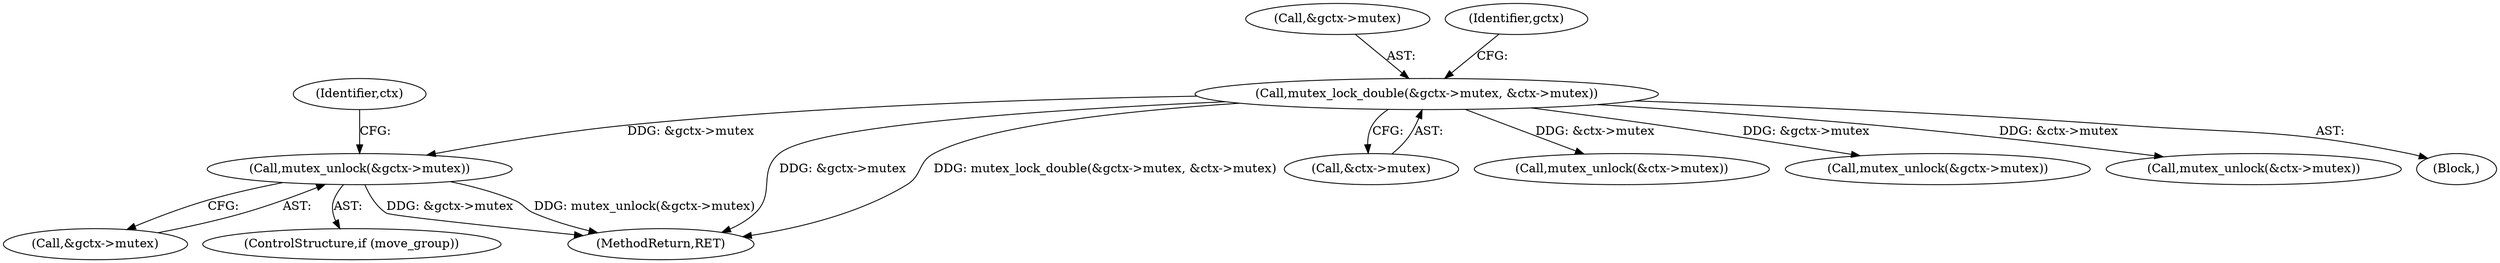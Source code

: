 digraph "0_linux_321027c1fe77f892f4ea07846aeae08cefbbb290@API" {
"1000795" [label="(Call,mutex_unlock(&gctx->mutex))"];
"1000621" [label="(Call,mutex_lock_double(&gctx->mutex, &ctx->mutex))"];
"1000621" [label="(Call,mutex_lock_double(&gctx->mutex, &ctx->mutex))"];
"1000626" [label="(Call,&ctx->mutex)"];
"1000795" [label="(Call,mutex_unlock(&gctx->mutex))"];
"1000622" [label="(Call,&gctx->mutex)"];
"1000748" [label="(Call,mutex_unlock(&ctx->mutex))"];
"1000796" [label="(Call,&gctx->mutex)"];
"1000793" [label="(ControlStructure,if (move_group))"];
"1000633" [label="(Identifier,gctx)"];
"1000743" [label="(Call,mutex_unlock(&gctx->mutex))"];
"1000800" [label="(Call,mutex_unlock(&ctx->mutex))"];
"1000803" [label="(Identifier,ctx)"];
"1000843" [label="(MethodReturn,RET)"];
"1000615" [label="(Block,)"];
"1000795" -> "1000793"  [label="AST: "];
"1000795" -> "1000796"  [label="CFG: "];
"1000796" -> "1000795"  [label="AST: "];
"1000803" -> "1000795"  [label="CFG: "];
"1000795" -> "1000843"  [label="DDG: &gctx->mutex"];
"1000795" -> "1000843"  [label="DDG: mutex_unlock(&gctx->mutex)"];
"1000621" -> "1000795"  [label="DDG: &gctx->mutex"];
"1000621" -> "1000615"  [label="AST: "];
"1000621" -> "1000626"  [label="CFG: "];
"1000622" -> "1000621"  [label="AST: "];
"1000626" -> "1000621"  [label="AST: "];
"1000633" -> "1000621"  [label="CFG: "];
"1000621" -> "1000843"  [label="DDG: &gctx->mutex"];
"1000621" -> "1000843"  [label="DDG: mutex_lock_double(&gctx->mutex, &ctx->mutex)"];
"1000621" -> "1000743"  [label="DDG: &gctx->mutex"];
"1000621" -> "1000748"  [label="DDG: &ctx->mutex"];
"1000621" -> "1000800"  [label="DDG: &ctx->mutex"];
}
